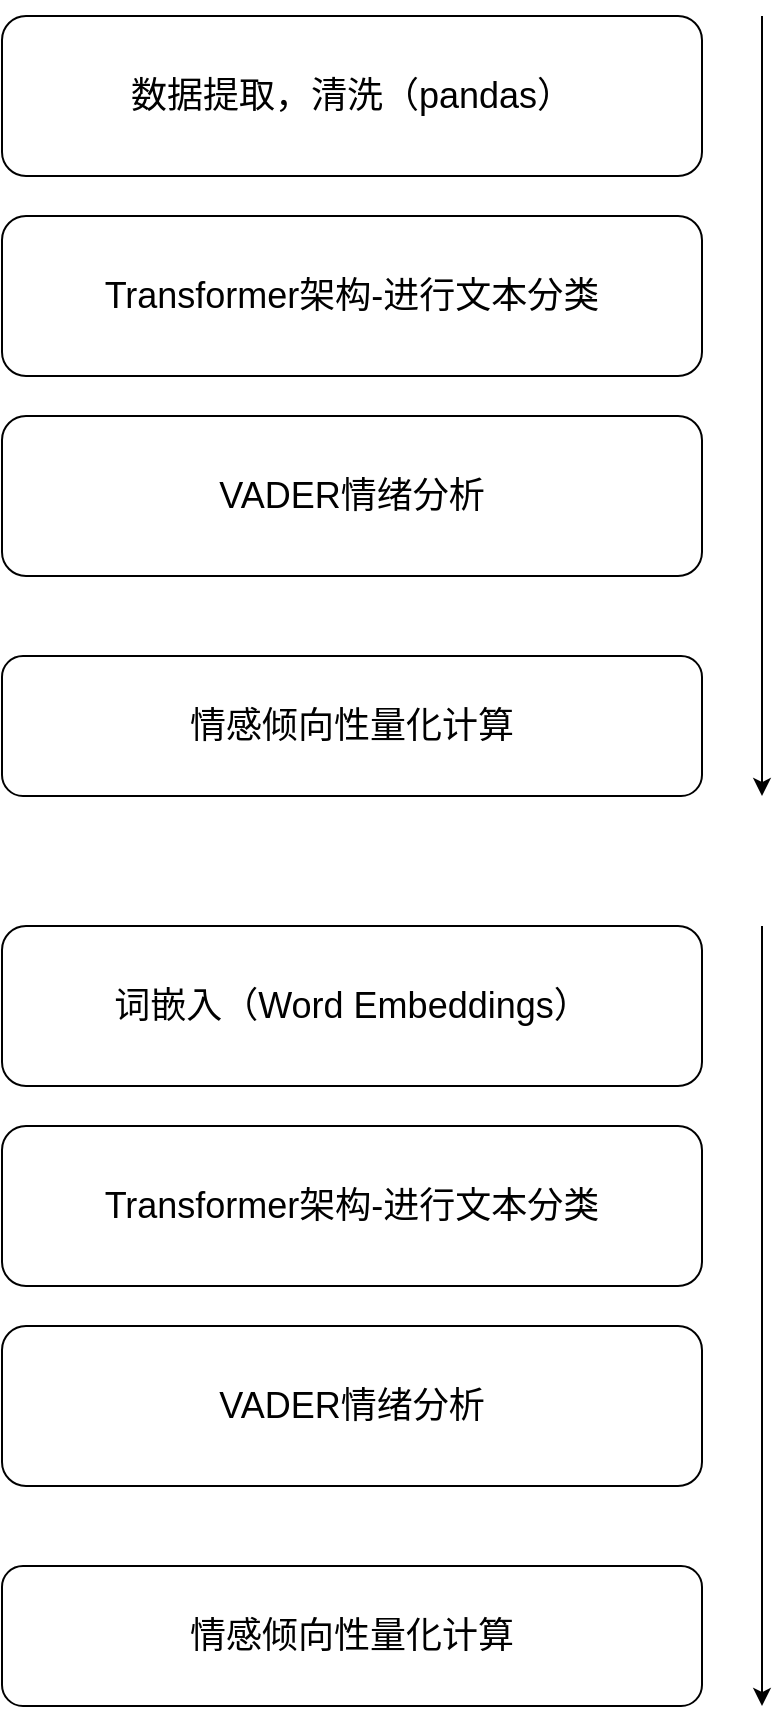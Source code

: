 <mxfile version="22.0.8" type="github">
  <diagram id="C5RBs43oDa-KdzZeNtuy" name="Page-1">
    <mxGraphModel dx="1434" dy="782" grid="1" gridSize="10" guides="1" tooltips="1" connect="1" arrows="1" fold="1" page="1" pageScale="1" pageWidth="827" pageHeight="1169" math="0" shadow="0">
      <root>
        <mxCell id="WIyWlLk6GJQsqaUBKTNV-0" />
        <mxCell id="WIyWlLk6GJQsqaUBKTNV-1" parent="WIyWlLk6GJQsqaUBKTNV-0" />
        <mxCell id="WIyWlLk6GJQsqaUBKTNV-3" value="&lt;font style=&quot;font-size: 18px;&quot;&gt;数据提取，清洗（pandas）&lt;/font&gt;" style="rounded=1;whiteSpace=wrap;html=1;fontSize=12;glass=0;strokeWidth=1;shadow=0;" parent="WIyWlLk6GJQsqaUBKTNV-1" vertex="1">
          <mxGeometry x="110" y="130" width="350" height="80" as="geometry" />
        </mxCell>
        <mxCell id="47hGm3P0RqVMYRxLeZw0-0" value="&lt;font style=&quot;font-size: 18px;&quot;&gt;Transformer架构-进行文本分类&lt;/font&gt;" style="rounded=1;whiteSpace=wrap;html=1;fontSize=12;glass=0;strokeWidth=1;shadow=0;" parent="WIyWlLk6GJQsqaUBKTNV-1" vertex="1">
          <mxGeometry x="110" y="230" width="350" height="80" as="geometry" />
        </mxCell>
        <mxCell id="47hGm3P0RqVMYRxLeZw0-1" value="&lt;font style=&quot;font-size: 18px;&quot;&gt;VADER情绪分析&lt;/font&gt;" style="rounded=1;whiteSpace=wrap;html=1;fontSize=12;glass=0;strokeWidth=1;shadow=0;" parent="WIyWlLk6GJQsqaUBKTNV-1" vertex="1">
          <mxGeometry x="110" y="330" width="350" height="80" as="geometry" />
        </mxCell>
        <mxCell id="47hGm3P0RqVMYRxLeZw0-3" value="&lt;font style=&quot;font-size: 18px;&quot;&gt;情感倾向性量化计算&lt;/font&gt;" style="rounded=1;whiteSpace=wrap;html=1;fontSize=12;glass=0;strokeWidth=1;shadow=0;" parent="WIyWlLk6GJQsqaUBKTNV-1" vertex="1">
          <mxGeometry x="110" y="450" width="350" height="70" as="geometry" />
        </mxCell>
        <mxCell id="47hGm3P0RqVMYRxLeZw0-4" value="" style="endArrow=classic;html=1;rounded=0;" parent="WIyWlLk6GJQsqaUBKTNV-1" edge="1">
          <mxGeometry width="50" height="50" relative="1" as="geometry">
            <mxPoint x="490" y="130" as="sourcePoint" />
            <mxPoint x="490" y="520" as="targetPoint" />
          </mxGeometry>
        </mxCell>
        <mxCell id="80o-tuBRAKh3QSygiSwP-0" value="&lt;span style=&quot;font-size: 18px;&quot;&gt;词嵌入（Word Embeddings）&lt;/span&gt;" style="rounded=1;whiteSpace=wrap;html=1;fontSize=12;glass=0;strokeWidth=1;shadow=0;" vertex="1" parent="WIyWlLk6GJQsqaUBKTNV-1">
          <mxGeometry x="110" y="585" width="350" height="80" as="geometry" />
        </mxCell>
        <mxCell id="80o-tuBRAKh3QSygiSwP-1" value="&lt;font style=&quot;font-size: 18px;&quot;&gt;Transformer架构-进行文本分类&lt;/font&gt;" style="rounded=1;whiteSpace=wrap;html=1;fontSize=12;glass=0;strokeWidth=1;shadow=0;" vertex="1" parent="WIyWlLk6GJQsqaUBKTNV-1">
          <mxGeometry x="110" y="685" width="350" height="80" as="geometry" />
        </mxCell>
        <mxCell id="80o-tuBRAKh3QSygiSwP-2" value="&lt;font style=&quot;font-size: 18px;&quot;&gt;VADER情绪分析&lt;/font&gt;" style="rounded=1;whiteSpace=wrap;html=1;fontSize=12;glass=0;strokeWidth=1;shadow=0;" vertex="1" parent="WIyWlLk6GJQsqaUBKTNV-1">
          <mxGeometry x="110" y="785" width="350" height="80" as="geometry" />
        </mxCell>
        <mxCell id="80o-tuBRAKh3QSygiSwP-3" value="&lt;font style=&quot;font-size: 18px;&quot;&gt;情感倾向性量化计算&lt;/font&gt;" style="rounded=1;whiteSpace=wrap;html=1;fontSize=12;glass=0;strokeWidth=1;shadow=0;" vertex="1" parent="WIyWlLk6GJQsqaUBKTNV-1">
          <mxGeometry x="110" y="905" width="350" height="70" as="geometry" />
        </mxCell>
        <mxCell id="80o-tuBRAKh3QSygiSwP-4" value="" style="endArrow=classic;html=1;rounded=0;" edge="1" parent="WIyWlLk6GJQsqaUBKTNV-1">
          <mxGeometry width="50" height="50" relative="1" as="geometry">
            <mxPoint x="490" y="585" as="sourcePoint" />
            <mxPoint x="490" y="975" as="targetPoint" />
          </mxGeometry>
        </mxCell>
      </root>
    </mxGraphModel>
  </diagram>
</mxfile>
